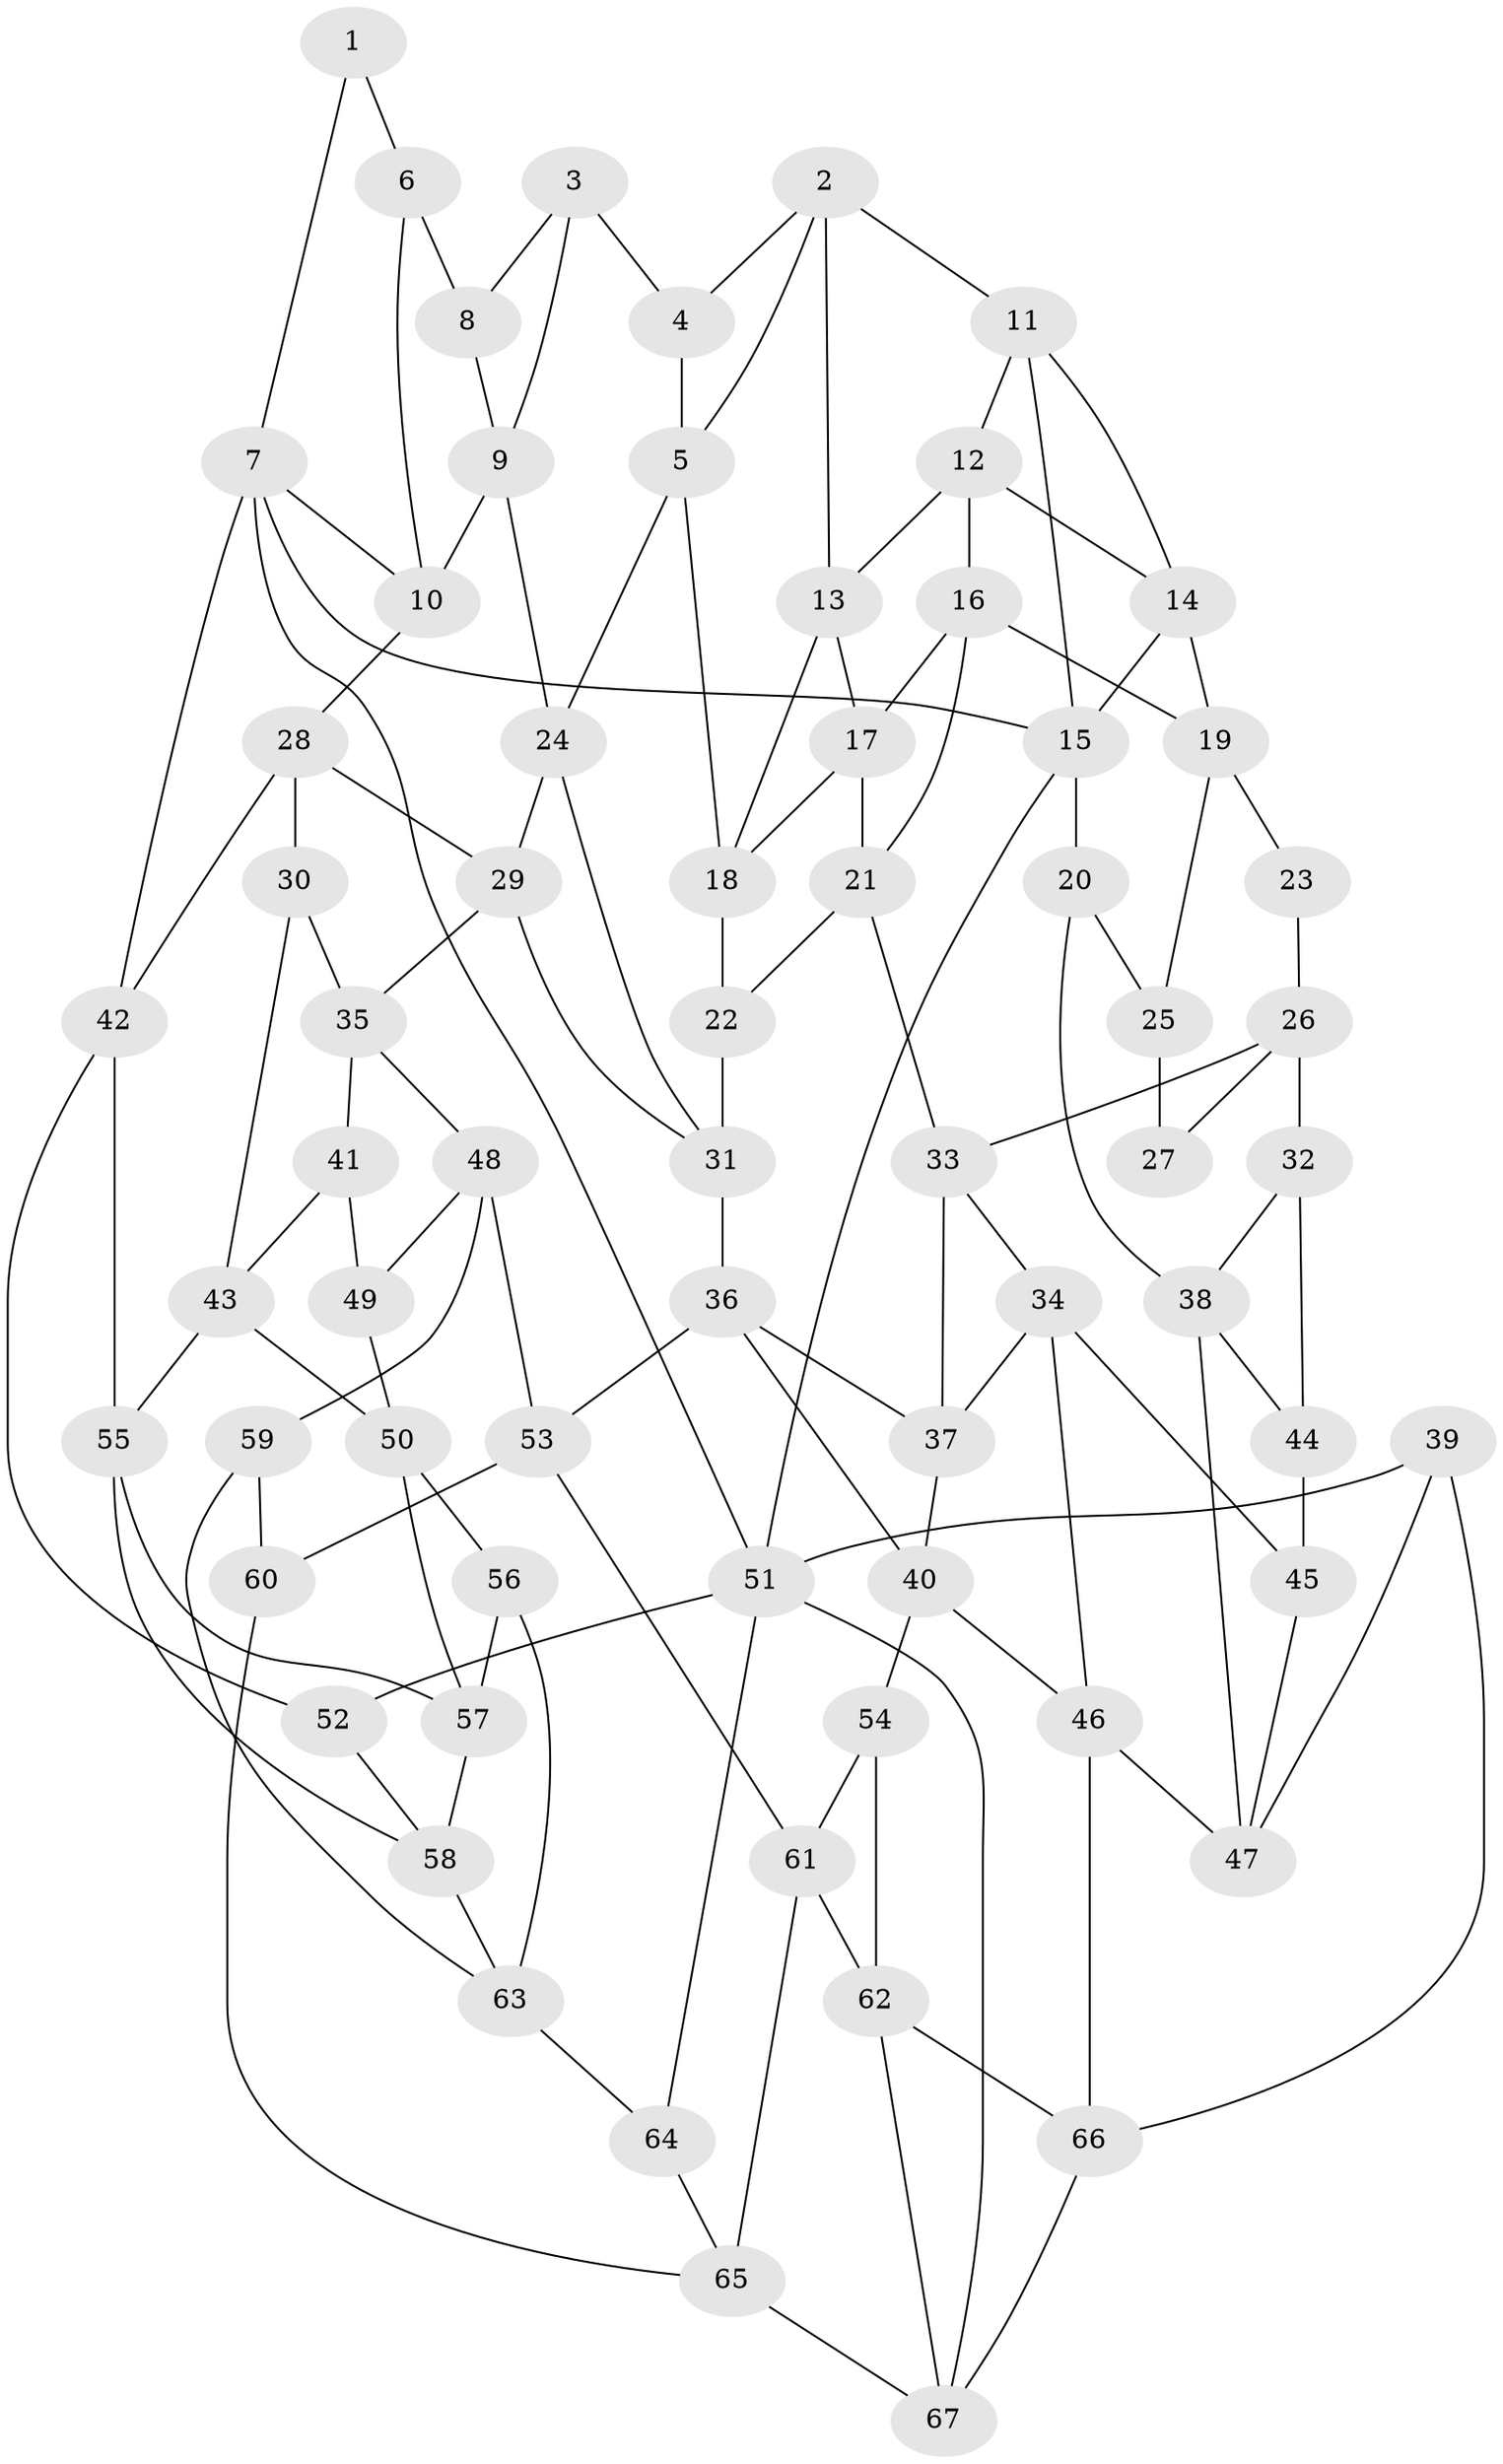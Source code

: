 // original degree distribution, {3: 0.022388059701492536, 6: 0.23880597014925373, 5: 0.5, 4: 0.23880597014925373}
// Generated by graph-tools (version 1.1) at 2025/50/03/09/25 03:50:57]
// undirected, 67 vertices, 123 edges
graph export_dot {
graph [start="1"]
  node [color=gray90,style=filled];
  1;
  2;
  3;
  4;
  5;
  6;
  7;
  8;
  9;
  10;
  11;
  12;
  13;
  14;
  15;
  16;
  17;
  18;
  19;
  20;
  21;
  22;
  23;
  24;
  25;
  26;
  27;
  28;
  29;
  30;
  31;
  32;
  33;
  34;
  35;
  36;
  37;
  38;
  39;
  40;
  41;
  42;
  43;
  44;
  45;
  46;
  47;
  48;
  49;
  50;
  51;
  52;
  53;
  54;
  55;
  56;
  57;
  58;
  59;
  60;
  61;
  62;
  63;
  64;
  65;
  66;
  67;
  1 -- 6 [weight=1.0];
  1 -- 7 [weight=1.0];
  2 -- 4 [weight=1.0];
  2 -- 5 [weight=1.0];
  2 -- 11 [weight=1.0];
  2 -- 13 [weight=1.0];
  3 -- 4 [weight=1.0];
  3 -- 8 [weight=1.0];
  3 -- 9 [weight=1.0];
  4 -- 5 [weight=1.0];
  5 -- 18 [weight=1.0];
  5 -- 24 [weight=1.0];
  6 -- 8 [weight=2.0];
  6 -- 10 [weight=1.0];
  7 -- 10 [weight=1.0];
  7 -- 15 [weight=1.0];
  7 -- 42 [weight=1.0];
  7 -- 51 [weight=1.0];
  8 -- 9 [weight=1.0];
  9 -- 10 [weight=1.0];
  9 -- 24 [weight=1.0];
  10 -- 28 [weight=1.0];
  11 -- 12 [weight=1.0];
  11 -- 14 [weight=1.0];
  11 -- 15 [weight=1.0];
  12 -- 13 [weight=1.0];
  12 -- 14 [weight=1.0];
  12 -- 16 [weight=1.0];
  13 -- 17 [weight=1.0];
  13 -- 18 [weight=1.0];
  14 -- 15 [weight=1.0];
  14 -- 19 [weight=1.0];
  15 -- 20 [weight=1.0];
  15 -- 51 [weight=1.0];
  16 -- 17 [weight=1.0];
  16 -- 19 [weight=1.0];
  16 -- 21 [weight=1.0];
  17 -- 18 [weight=1.0];
  17 -- 21 [weight=1.0];
  18 -- 22 [weight=1.0];
  19 -- 23 [weight=1.0];
  19 -- 25 [weight=1.0];
  20 -- 25 [weight=1.0];
  20 -- 38 [weight=1.0];
  21 -- 22 [weight=1.0];
  21 -- 33 [weight=1.0];
  22 -- 31 [weight=1.0];
  23 -- 26 [weight=1.0];
  24 -- 29 [weight=1.0];
  24 -- 31 [weight=1.0];
  25 -- 27 [weight=2.0];
  26 -- 27 [weight=1.0];
  26 -- 32 [weight=1.0];
  26 -- 33 [weight=1.0];
  28 -- 29 [weight=1.0];
  28 -- 30 [weight=1.0];
  28 -- 42 [weight=1.0];
  29 -- 31 [weight=1.0];
  29 -- 35 [weight=1.0];
  30 -- 35 [weight=1.0];
  30 -- 43 [weight=1.0];
  31 -- 36 [weight=1.0];
  32 -- 38 [weight=1.0];
  32 -- 44 [weight=1.0];
  33 -- 34 [weight=1.0];
  33 -- 37 [weight=1.0];
  34 -- 37 [weight=1.0];
  34 -- 45 [weight=1.0];
  34 -- 46 [weight=1.0];
  35 -- 41 [weight=1.0];
  35 -- 48 [weight=1.0];
  36 -- 37 [weight=1.0];
  36 -- 40 [weight=1.0];
  36 -- 53 [weight=1.0];
  37 -- 40 [weight=1.0];
  38 -- 44 [weight=1.0];
  38 -- 47 [weight=1.0];
  39 -- 47 [weight=1.0];
  39 -- 51 [weight=1.0];
  39 -- 66 [weight=1.0];
  40 -- 46 [weight=1.0];
  40 -- 54 [weight=1.0];
  41 -- 43 [weight=1.0];
  41 -- 49 [weight=2.0];
  42 -- 52 [weight=1.0];
  42 -- 55 [weight=1.0];
  43 -- 50 [weight=1.0];
  43 -- 55 [weight=1.0];
  44 -- 45 [weight=2.0];
  45 -- 47 [weight=1.0];
  46 -- 47 [weight=1.0];
  46 -- 66 [weight=1.0];
  48 -- 49 [weight=1.0];
  48 -- 53 [weight=1.0];
  48 -- 59 [weight=1.0];
  49 -- 50 [weight=1.0];
  50 -- 56 [weight=1.0];
  50 -- 57 [weight=1.0];
  51 -- 52 [weight=1.0];
  51 -- 64 [weight=1.0];
  51 -- 67 [weight=1.0];
  52 -- 58 [weight=1.0];
  53 -- 60 [weight=1.0];
  53 -- 61 [weight=1.0];
  54 -- 61 [weight=1.0];
  54 -- 62 [weight=1.0];
  55 -- 57 [weight=1.0];
  55 -- 58 [weight=1.0];
  56 -- 57 [weight=1.0];
  56 -- 63 [weight=1.0];
  57 -- 58 [weight=1.0];
  58 -- 63 [weight=1.0];
  59 -- 60 [weight=2.0];
  59 -- 63 [weight=1.0];
  60 -- 65 [weight=1.0];
  61 -- 62 [weight=1.0];
  61 -- 65 [weight=1.0];
  62 -- 66 [weight=1.0];
  62 -- 67 [weight=1.0];
  63 -- 64 [weight=1.0];
  64 -- 65 [weight=1.0];
  65 -- 67 [weight=1.0];
  66 -- 67 [weight=1.0];
}
